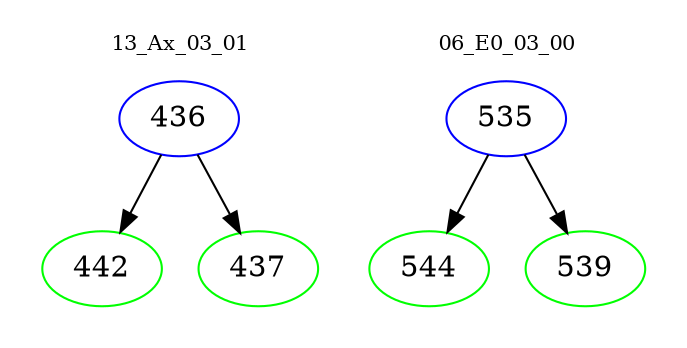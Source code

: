 digraph{
subgraph cluster_0 {
color = white
label = "13_Ax_03_01";
fontsize=10;
T0_436 [label="436", color="blue"]
T0_436 -> T0_442 [color="black"]
T0_442 [label="442", color="green"]
T0_436 -> T0_437 [color="black"]
T0_437 [label="437", color="green"]
}
subgraph cluster_1 {
color = white
label = "06_E0_03_00";
fontsize=10;
T1_535 [label="535", color="blue"]
T1_535 -> T1_544 [color="black"]
T1_544 [label="544", color="green"]
T1_535 -> T1_539 [color="black"]
T1_539 [label="539", color="green"]
}
}
